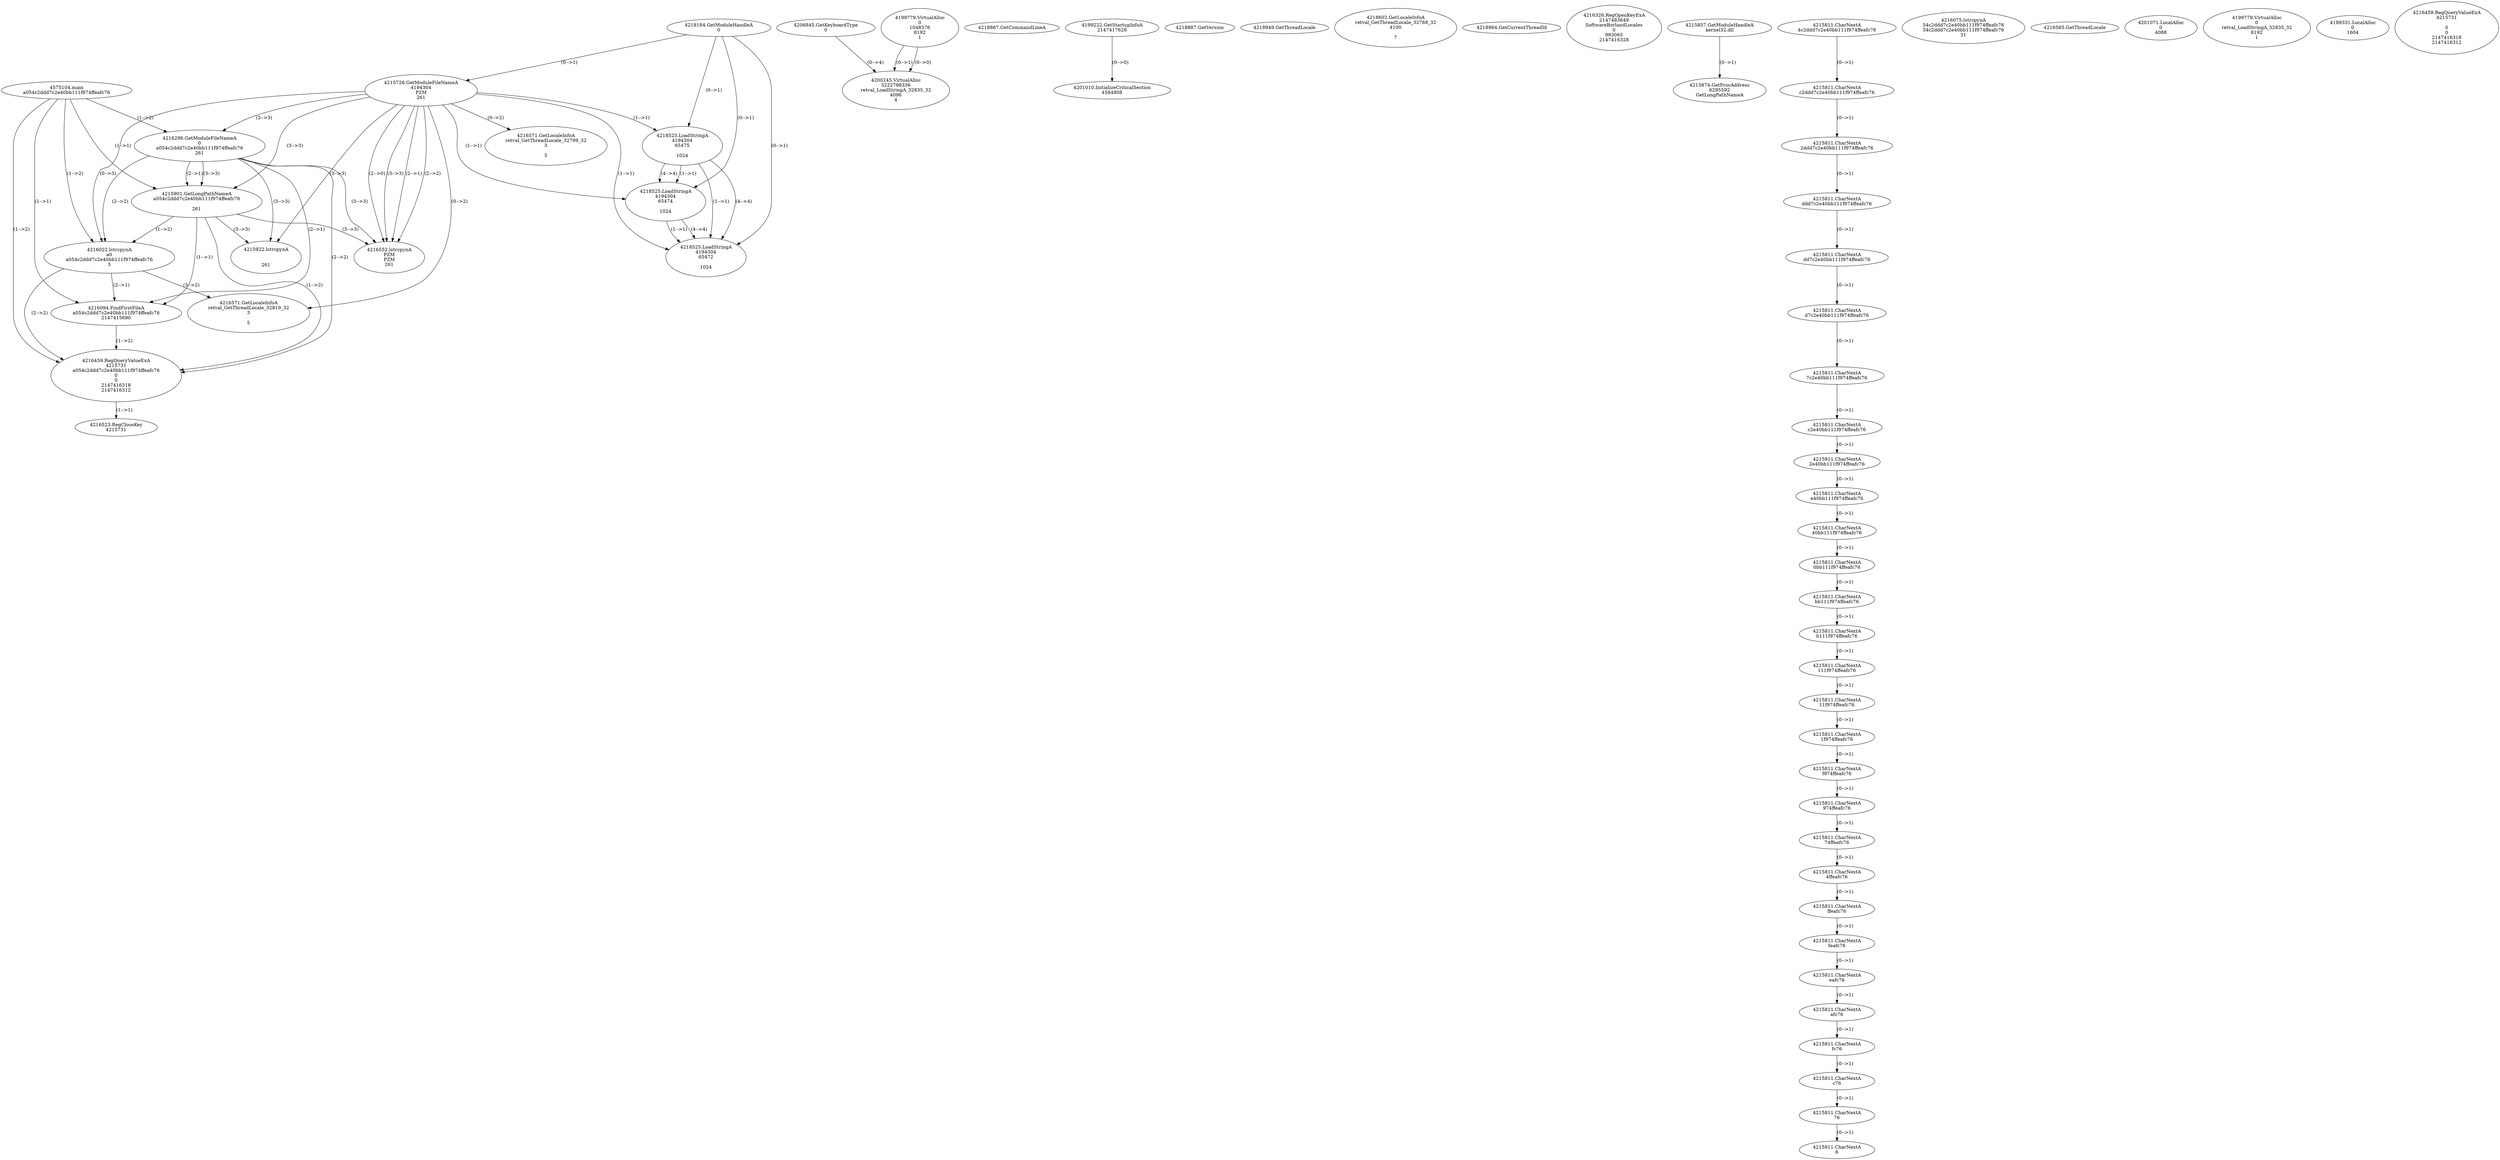// Global SCDG with merge call
digraph {
	0 [label="4575104.main
a054c2ddd7c2e40bb111f974ffeafc76"]
	1 [label="4219184.GetModuleHandleA
0"]
	2 [label="4206845.GetKeyboardType
0"]
	3 [label="4218867.GetCommandLineA
"]
	4 [label="4199222.GetStartupInfoA
2147417628"]
	5 [label="4218887.GetVersion
"]
	6 [label="4218949.GetThreadLocale
"]
	7 [label="4218602.GetLocaleInfoA
retval_GetThreadLocale_32768_32
4100

7"]
	8 [label="4218964.GetCurrentThreadId
"]
	9 [label="4215726.GetModuleFileNameA
4194304
PZM
261"]
	1 -> 9 [label="(0-->1)"]
	10 [label="4216296.GetModuleFileNameA
0
a054c2ddd7c2e40bb111f974ffeafc76
261"]
	0 -> 10 [label="(1-->2)"]
	9 -> 10 [label="(3-->3)"]
	11 [label="4216326.RegOpenKeyExA
2147483649
Software\Borland\Locales
0
983065
2147416328"]
	12 [label="4215857.GetModuleHandleA
kernel32.dll"]
	13 [label="4215874.GetProcAddress
6295592
GetLongPathNameA"]
	12 -> 13 [label="(0-->1)"]
	14 [label="4215901.GetLongPathNameA
a054c2ddd7c2e40bb111f974ffeafc76

261"]
	0 -> 14 [label="(1-->1)"]
	10 -> 14 [label="(2-->1)"]
	9 -> 14 [label="(3-->3)"]
	10 -> 14 [label="(3-->3)"]
	15 [label="4216022.lstrcpynA
a0
a054c2ddd7c2e40bb111f974ffeafc76
3"]
	0 -> 15 [label="(1-->2)"]
	10 -> 15 [label="(2-->2)"]
	14 -> 15 [label="(1-->2)"]
	9 -> 15 [label="(0-->3)"]
	16 [label="4215811.CharNextA
4c2ddd7c2e40bb111f974ffeafc76"]
	17 [label="4215811.CharNextA
c2ddd7c2e40bb111f974ffeafc76"]
	16 -> 17 [label="(0-->1)"]
	18 [label="4215811.CharNextA
2ddd7c2e40bb111f974ffeafc76"]
	17 -> 18 [label="(0-->1)"]
	19 [label="4215811.CharNextA
ddd7c2e40bb111f974ffeafc76"]
	18 -> 19 [label="(0-->1)"]
	20 [label="4215811.CharNextA
dd7c2e40bb111f974ffeafc76"]
	19 -> 20 [label="(0-->1)"]
	21 [label="4215811.CharNextA
d7c2e40bb111f974ffeafc76"]
	20 -> 21 [label="(0-->1)"]
	22 [label="4215811.CharNextA
7c2e40bb111f974ffeafc76"]
	21 -> 22 [label="(0-->1)"]
	23 [label="4215811.CharNextA
c2e40bb111f974ffeafc76"]
	22 -> 23 [label="(0-->1)"]
	24 [label="4215811.CharNextA
2e40bb111f974ffeafc76"]
	23 -> 24 [label="(0-->1)"]
	25 [label="4215811.CharNextA
e40bb111f974ffeafc76"]
	24 -> 25 [label="(0-->1)"]
	26 [label="4215811.CharNextA
40bb111f974ffeafc76"]
	25 -> 26 [label="(0-->1)"]
	27 [label="4215811.CharNextA
0bb111f974ffeafc76"]
	26 -> 27 [label="(0-->1)"]
	28 [label="4215811.CharNextA
bb111f974ffeafc76"]
	27 -> 28 [label="(0-->1)"]
	29 [label="4215811.CharNextA
b111f974ffeafc76"]
	28 -> 29 [label="(0-->1)"]
	30 [label="4215811.CharNextA
111f974ffeafc76"]
	29 -> 30 [label="(0-->1)"]
	31 [label="4215811.CharNextA
11f974ffeafc76"]
	30 -> 31 [label="(0-->1)"]
	32 [label="4215811.CharNextA
1f974ffeafc76"]
	31 -> 32 [label="(0-->1)"]
	33 [label="4215811.CharNextA
f974ffeafc76"]
	32 -> 33 [label="(0-->1)"]
	34 [label="4215811.CharNextA
974ffeafc76"]
	33 -> 34 [label="(0-->1)"]
	35 [label="4215811.CharNextA
74ffeafc76"]
	34 -> 35 [label="(0-->1)"]
	36 [label="4215811.CharNextA
4ffeafc76"]
	35 -> 36 [label="(0-->1)"]
	37 [label="4215811.CharNextA
ffeafc76"]
	36 -> 37 [label="(0-->1)"]
	38 [label="4215811.CharNextA
feafc76"]
	37 -> 38 [label="(0-->1)"]
	39 [label="4215811.CharNextA
eafc76"]
	38 -> 39 [label="(0-->1)"]
	40 [label="4215811.CharNextA
afc76"]
	39 -> 40 [label="(0-->1)"]
	41 [label="4215811.CharNextA
fc76"]
	40 -> 41 [label="(0-->1)"]
	42 [label="4215811.CharNextA
c76"]
	41 -> 42 [label="(0-->1)"]
	43 [label="4215811.CharNextA
76"]
	42 -> 43 [label="(0-->1)"]
	44 [label="4215811.CharNextA
6"]
	43 -> 44 [label="(0-->1)"]
	45 [label="4216075.lstrcpynA
54c2ddd7c2e40bb111f974ffeafc76
54c2ddd7c2e40bb111f974ffeafc76
31"]
	46 [label="4216094.FindFirstFileA
a054c2ddd7c2e40bb111f974ffeafc76
2147415690"]
	0 -> 46 [label="(1-->1)"]
	10 -> 46 [label="(2-->1)"]
	14 -> 46 [label="(1-->1)"]
	15 -> 46 [label="(2-->1)"]
	47 [label="4216459.RegQueryValueExA
4215731
a054c2ddd7c2e40bb111f974ffeafc76
0
0
2147416318
2147416312"]
	0 -> 47 [label="(1-->2)"]
	10 -> 47 [label="(2-->2)"]
	14 -> 47 [label="(1-->2)"]
	15 -> 47 [label="(2-->2)"]
	46 -> 47 [label="(1-->2)"]
	48 [label="4216523.RegCloseKey
4215731"]
	47 -> 48 [label="(1-->1)"]
	49 [label="4216552.lstrcpynA
PZM
PZM
261"]
	9 -> 49 [label="(2-->1)"]
	9 -> 49 [label="(2-->2)"]
	9 -> 49 [label="(3-->3)"]
	10 -> 49 [label="(3-->3)"]
	14 -> 49 [label="(3-->3)"]
	9 -> 49 [label="(2-->0)"]
	50 [label="4216565.GetThreadLocale
"]
	51 [label="4216571.GetLocaleInfoA
retval_GetThreadLocale_32819_32
3

5"]
	9 -> 51 [label="(0-->2)"]
	15 -> 51 [label="(3-->2)"]
	52 [label="4218525.LoadStringA
4194304
65475

1024"]
	1 -> 52 [label="(0-->1)"]
	9 -> 52 [label="(1-->1)"]
	53 [label="4218525.LoadStringA
4194304
65474

1024"]
	1 -> 53 [label="(0-->1)"]
	9 -> 53 [label="(1-->1)"]
	52 -> 53 [label="(1-->1)"]
	52 -> 53 [label="(4-->4)"]
	54 [label="4218525.LoadStringA
4194304
65472

1024"]
	1 -> 54 [label="(0-->1)"]
	9 -> 54 [label="(1-->1)"]
	52 -> 54 [label="(1-->1)"]
	53 -> 54 [label="(1-->1)"]
	52 -> 54 [label="(4-->4)"]
	53 -> 54 [label="(4-->4)"]
	55 [label="4201010.InitializeCriticalSection
4584908"]
	4 -> 55 [label="(0-->0)"]
	56 [label="4201071.LocalAlloc
0
4088"]
	57 [label="4199779.VirtualAlloc
0
retval_LoadStringA_32835_32
8192
1"]
	58 [label="4199331.LocalAlloc
0
1604"]
	59 [label="4215922.lstrcpynA


261"]
	9 -> 59 [label="(3-->3)"]
	10 -> 59 [label="(3-->3)"]
	14 -> 59 [label="(3-->3)"]
	60 [label="4216459.RegQueryValueExA
4215731

0
0
2147416318
2147416312"]
	61 [label="4216571.GetLocaleInfoA
retval_GetThreadLocale_32799_32
3

5"]
	9 -> 61 [label="(0-->2)"]
	62 [label="4199779.VirtualAlloc
0
1048576
8192
1"]
	63 [label="4200245.VirtualAlloc
3222798336
retval_LoadStringA_32835_32
4096
4"]
	62 -> 63 [label="(0-->1)"]
	2 -> 63 [label="(0-->4)"]
	62 -> 63 [label="(0-->0)"]
}
